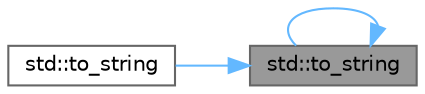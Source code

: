 digraph "std::to_string"
{
 // LATEX_PDF_SIZE
  bgcolor="transparent";
  edge [fontname=Helvetica,fontsize=10,labelfontname=Helvetica,labelfontsize=10];
  node [fontname=Helvetica,fontsize=10,shape=box,height=0.2,width=0.4];
  rankdir="RL";
  Node1 [id="Node000001",label="std::to_string",height=0.2,width=0.4,color="gray40", fillcolor="grey60", style="filled", fontcolor="black",tooltip="EBootModeを文字列に変換する"];
  Node1 -> Node1 [id="edge1_Node000001_Node000001",dir="back",color="steelblue1",style="solid",tooltip=" "];
  Node1 -> Node2 [id="edge2_Node000001_Node000002",dir="back",color="steelblue1",style="solid",tooltip=" "];
  Node2 [id="Node000002",label="std::to_string",height=0.2,width=0.4,color="grey40", fillcolor="white", style="filled",URL="$output__detail_8h.html#a51f349f06347d5d50a819964e86ff504",tooltip="OutputDetailを文字列に変換する   例えば，kSystemを渡すと\"System\"を返す．   メンテが大変，良い実装plz"];
}
